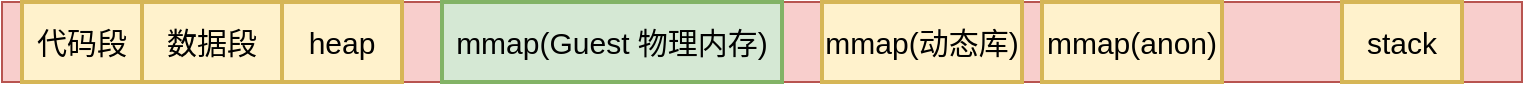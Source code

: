 <mxfile version="17.4.2" type="device"><diagram id="6A33YNNAumB7MYZeX0kF" name="第 1 页"><mxGraphModel dx="1102" dy="1025" grid="1" gridSize="10" guides="1" tooltips="1" connect="1" arrows="1" fold="1" page="1" pageScale="1" pageWidth="1169" pageHeight="827" math="0" shadow="0"><root><mxCell id="0"/><mxCell id="1" parent="0"/><mxCell id="o7EOc9aT1uEEKCrXioaP-33" value="" style="rounded=0;whiteSpace=wrap;html=1;fillColor=#f8cecc;strokeColor=#b85450;" parent="1" vertex="1"><mxGeometry x="170" y="394" width="760" height="40" as="geometry"/></mxCell><mxCell id="o7EOc9aT1uEEKCrXioaP-34" value="代码段" style="rounded=0;whiteSpace=wrap;html=1;fillColor=#fff2cc;strokeColor=#d6b656;fontSize=15;gradientColor=none;strokeWidth=2;glass=0;sketch=0;shadow=0;" parent="1" vertex="1"><mxGeometry x="180" y="394" width="60" height="40" as="geometry"/></mxCell><mxCell id="o7EOc9aT1uEEKCrXioaP-35" value="heap" style="rounded=0;whiteSpace=wrap;html=1;fillColor=#fff2cc;strokeColor=#d6b656;fontSize=15;gradientColor=none;strokeWidth=2;glass=0;sketch=0;shadow=0;" parent="1" vertex="1"><mxGeometry x="310" y="394" width="60" height="40" as="geometry"/></mxCell><mxCell id="o7EOc9aT1uEEKCrXioaP-36" value="数据段" style="rounded=0;whiteSpace=wrap;html=1;fillColor=#fff2cc;strokeColor=#d6b656;fontSize=15;gradientColor=none;strokeWidth=2;glass=0;sketch=0;shadow=0;" parent="1" vertex="1"><mxGeometry x="240" y="394" width="70" height="40" as="geometry"/></mxCell><mxCell id="o7EOc9aT1uEEKCrXioaP-37" value="stack" style="rounded=0;whiteSpace=wrap;html=1;fillColor=#fff2cc;strokeColor=#d6b656;fontSize=15;gradientColor=none;strokeWidth=2;glass=0;sketch=0;shadow=0;" parent="1" vertex="1"><mxGeometry x="840" y="394" width="60" height="40" as="geometry"/></mxCell><mxCell id="o7EOc9aT1uEEKCrXioaP-38" value="mmap(动态库)" style="rounded=0;whiteSpace=wrap;html=1;fillColor=#fff2cc;strokeColor=#d6b656;fontSize=15;gradientColor=none;strokeWidth=2;glass=0;sketch=0;shadow=0;" parent="1" vertex="1"><mxGeometry x="580" y="394" width="100" height="40" as="geometry"/></mxCell><mxCell id="o7EOc9aT1uEEKCrXioaP-39" value="mmap(anon)" style="rounded=0;whiteSpace=wrap;html=1;fillColor=#fff2cc;strokeColor=#d6b656;fontSize=15;gradientColor=none;strokeWidth=2;glass=0;sketch=0;shadow=0;" parent="1" vertex="1"><mxGeometry x="690" y="394" width="90" height="40" as="geometry"/></mxCell><mxCell id="o7EOc9aT1uEEKCrXioaP-40" value="mmap(Guest 物理内存)" style="rounded=0;whiteSpace=wrap;html=1;fillColor=#d5e8d4;strokeColor=#82b366;fontSize=15;strokeWidth=2;glass=0;sketch=0;shadow=0;" parent="1" vertex="1"><mxGeometry x="390" y="394" width="170" height="40" as="geometry"/></mxCell></root></mxGraphModel></diagram></mxfile>